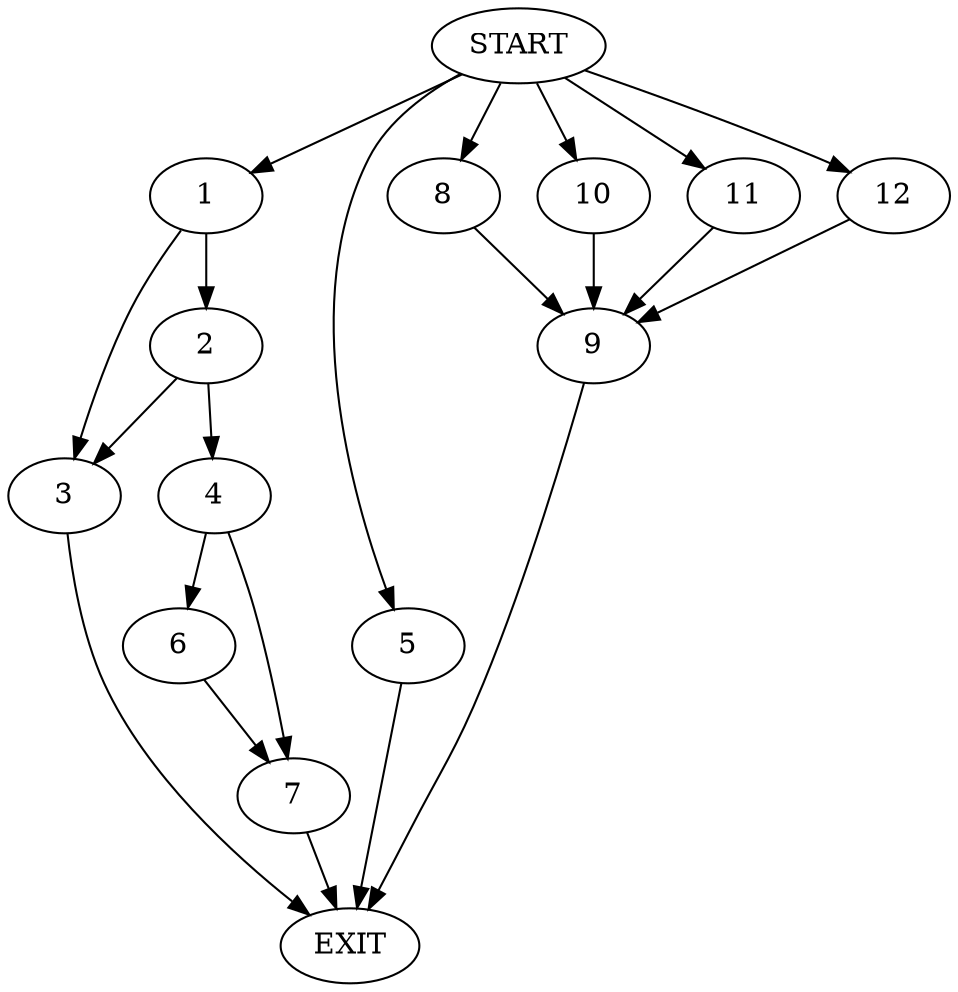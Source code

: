 digraph {
0 [label="START"]
13 [label="EXIT"]
0 -> 1
1 -> 2
1 -> 3
2 -> 4
2 -> 3
3 -> 13
0 -> 5
5 -> 13
4 -> 6
4 -> 7
6 -> 7
7 -> 13
0 -> 8
8 -> 9
9 -> 13
0 -> 10
10 -> 9
0 -> 11
11 -> 9
0 -> 12
12 -> 9
}

